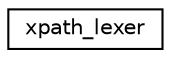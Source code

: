 digraph G
{
 // INTERACTIVE_SVG=YES
  edge [fontname="Helvetica",fontsize="10",labelfontname="Helvetica",labelfontsize="10"];
  node [fontname="Helvetica",fontsize="10",shape=record];
  rankdir="LR";
  Node1 [label="xpath_lexer",height=0.2,width=0.4,color="black", fillcolor="white", style="filled",URL="$d5/d11/classxpath__lexer.html"];
}
